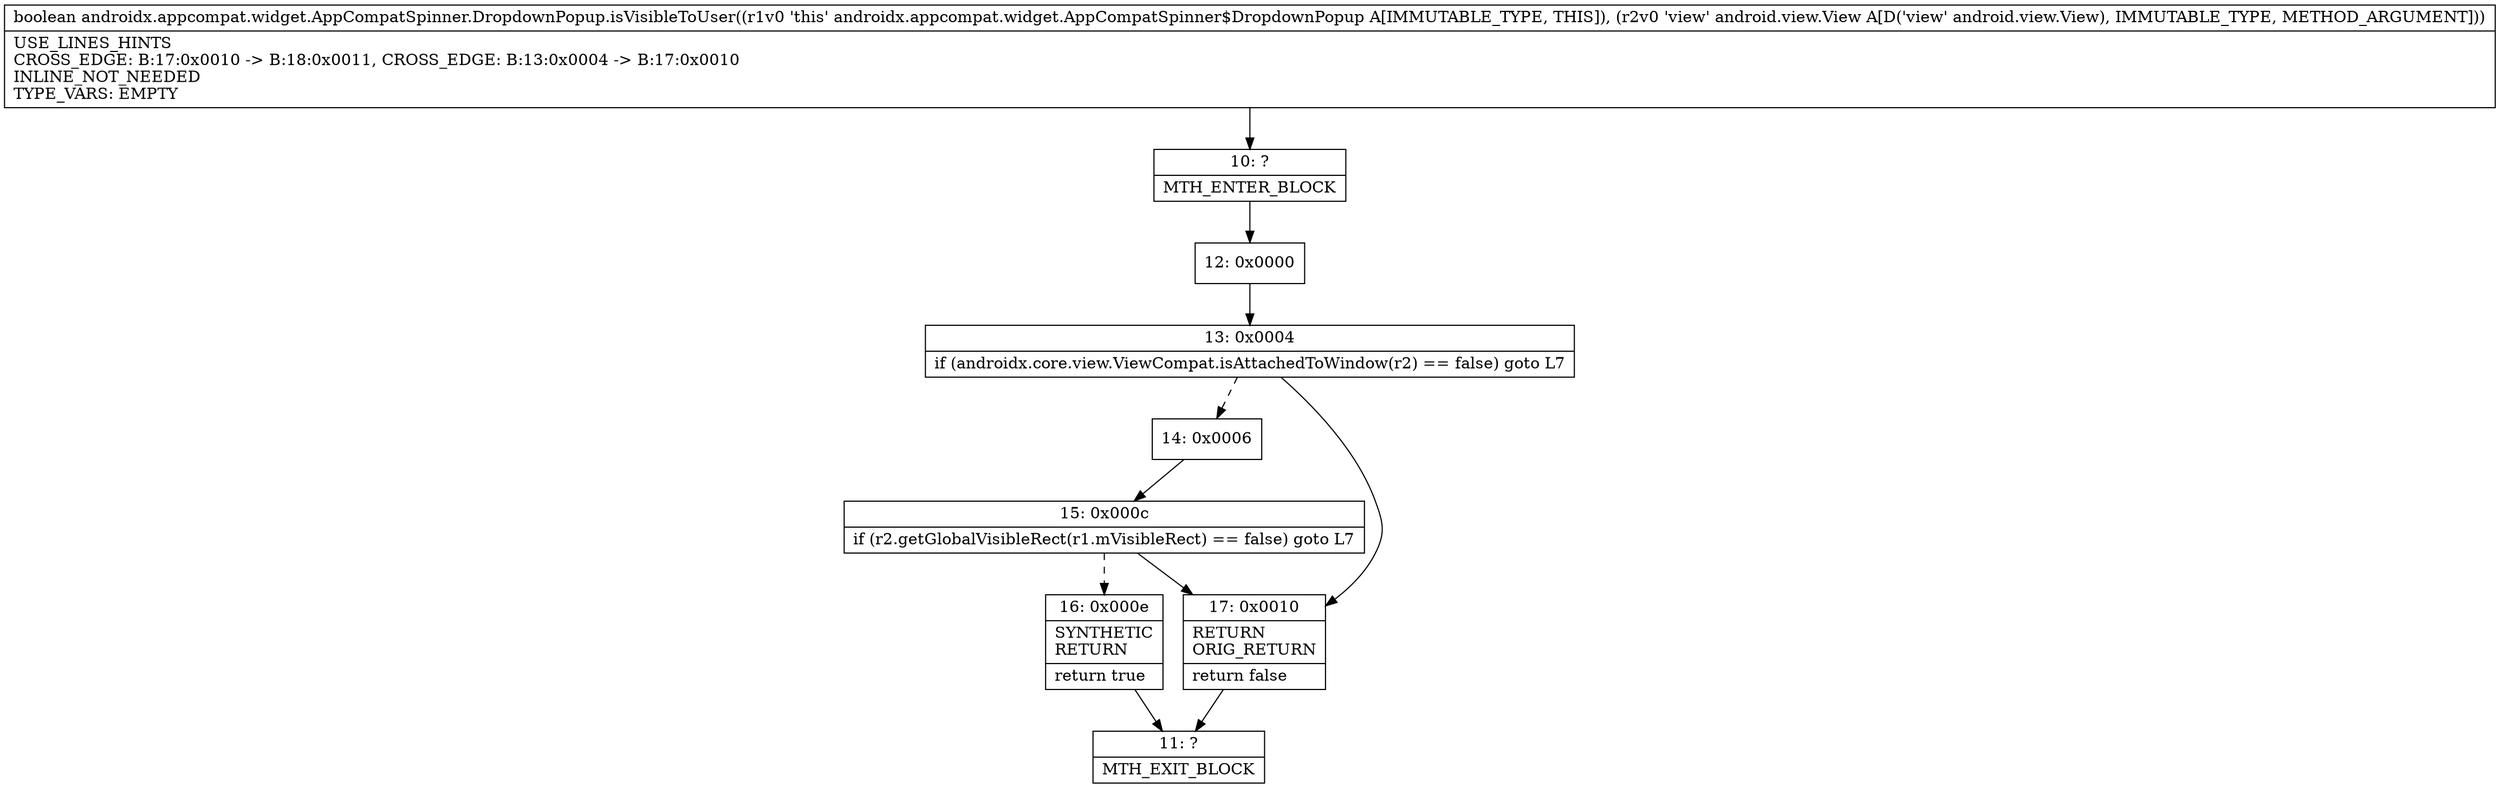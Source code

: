 digraph "CFG forandroidx.appcompat.widget.AppCompatSpinner.DropdownPopup.isVisibleToUser(Landroid\/view\/View;)Z" {
Node_10 [shape=record,label="{10\:\ ?|MTH_ENTER_BLOCK\l}"];
Node_12 [shape=record,label="{12\:\ 0x0000}"];
Node_13 [shape=record,label="{13\:\ 0x0004|if (androidx.core.view.ViewCompat.isAttachedToWindow(r2) == false) goto L7\l}"];
Node_14 [shape=record,label="{14\:\ 0x0006}"];
Node_15 [shape=record,label="{15\:\ 0x000c|if (r2.getGlobalVisibleRect(r1.mVisibleRect) == false) goto L7\l}"];
Node_16 [shape=record,label="{16\:\ 0x000e|SYNTHETIC\lRETURN\l|return true\l}"];
Node_11 [shape=record,label="{11\:\ ?|MTH_EXIT_BLOCK\l}"];
Node_17 [shape=record,label="{17\:\ 0x0010|RETURN\lORIG_RETURN\l|return false\l}"];
MethodNode[shape=record,label="{boolean androidx.appcompat.widget.AppCompatSpinner.DropdownPopup.isVisibleToUser((r1v0 'this' androidx.appcompat.widget.AppCompatSpinner$DropdownPopup A[IMMUTABLE_TYPE, THIS]), (r2v0 'view' android.view.View A[D('view' android.view.View), IMMUTABLE_TYPE, METHOD_ARGUMENT]))  | USE_LINES_HINTS\lCROSS_EDGE: B:17:0x0010 \-\> B:18:0x0011, CROSS_EDGE: B:13:0x0004 \-\> B:17:0x0010\lINLINE_NOT_NEEDED\lTYPE_VARS: EMPTY\l}"];
MethodNode -> Node_10;Node_10 -> Node_12;
Node_12 -> Node_13;
Node_13 -> Node_14[style=dashed];
Node_13 -> Node_17;
Node_14 -> Node_15;
Node_15 -> Node_16[style=dashed];
Node_15 -> Node_17;
Node_16 -> Node_11;
Node_17 -> Node_11;
}

